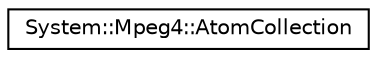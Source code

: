 digraph G
{
  edge [fontname="Helvetica",fontsize="10",labelfontname="Helvetica",labelfontsize="10"];
  node [fontname="Helvetica",fontsize="10",shape=record];
  rankdir="LR";
  Node1 [label="System::Mpeg4::AtomCollection",height=0.2,width=0.4,color="black", fillcolor="white", style="filled",URL="$class_system_1_1_mpeg4_1_1_atom_collection.html"];
}
